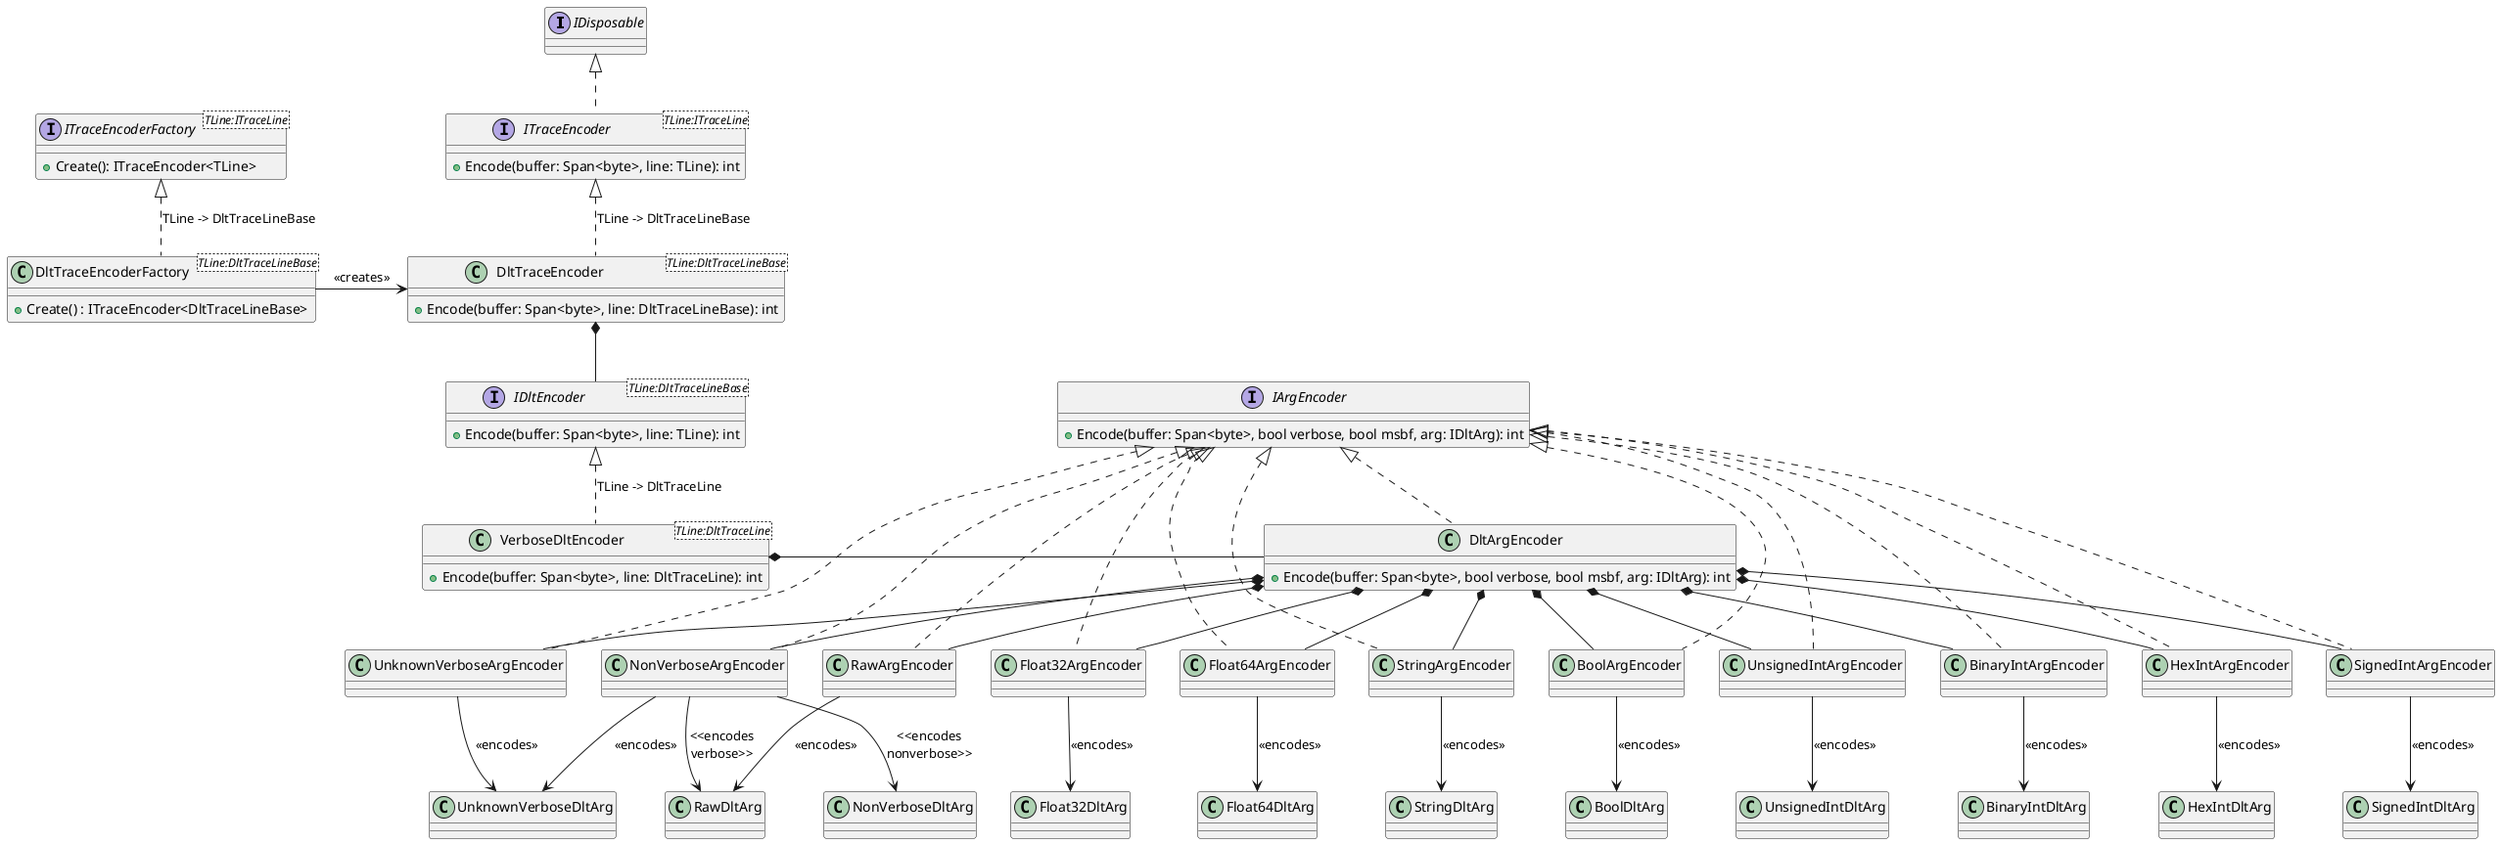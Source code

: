 @startuml DLT.WriterEncoder
interface IDisposable

interface ITraceEncoder<TLine:ITraceLine> {
    +Encode(buffer: Span<byte>, line: TLine): int
}
IDisposable <|.d. ITraceEncoder

interface ITraceEncoderFactory<TLine:ITraceLine> {
    +Create(): ITraceEncoder<TLine>
}

class DltTraceEncoderFactory<TLine:DltTraceLineBase> {
    +Create() : ITraceEncoder<DltTraceLineBase>
}
ITraceEncoderFactory <|.d. DltTraceEncoderFactory : TLine -> DltTraceLineBase

class DltTraceEncoder<TLine:DltTraceLineBase> {
    +Encode(buffer: Span<byte>, line: DltTraceLineBase): int
}
ITraceEncoder <|.d. DltTraceEncoder : TLine -> DltTraceLineBase
DltTraceEncoderFactory -r-> DltTraceEncoder : <<creates>>

interface IDltEncoder<TLine:DltTraceLineBase> {
   +Encode(buffer: Span<byte>, line: TLine): int
}

class VerboseDltEncoder<TLine:DltTraceLine> {
    +Encode(buffer: Span<byte>, line: DltTraceLine): int
}
IDltEncoder <|.d. VerboseDltEncoder : TLine -> DltTraceLine

interface IArgEncoder {
    +Encode(buffer: Span<byte>, bool verbose, bool msbf, arg: IDltArg): int
}

class DltArgEncoder {
    +Encode(buffer: Span<byte>, bool verbose, bool msbf, arg: IDltArg): int
}
IArgEncoder <|.d. DltArgEncoder
VerboseDltEncoder *-r- DltArgEncoder

class BoolArgEncoder
together {
    class BinaryIntArgEncoder
    class HexIntArgEncoder
    class SignedIntArgEncoder
    class UnsignedIntArgEncoder
}
together {
    class Float32ArgEncoder
    class Float64ArgEncoder
}
class StringArgEncoder
class RawArgEncoder
class NonVerboseArgEncoder
class UnknownVerboseArgEncoder
IArgEncoder <|..d. BinaryIntArgEncoder
IArgEncoder <|..d. HexIntArgEncoder
IArgEncoder <|..d. SignedIntArgEncoder
IArgEncoder <|..d. UnsignedIntArgEncoder
IArgEncoder <|..d. BoolArgEncoder
IArgEncoder <|..d. Float32ArgEncoder
IArgEncoder <|..d. Float64ArgEncoder
IArgEncoder <|..d. RawArgEncoder
IArgEncoder <|..d. StringArgEncoder
IArgEncoder <|..d. NonVerboseArgEncoder
IArgEncoder <|..d. UnknownVerboseArgEncoder

DltArgEncoder *-d- BinaryIntArgEncoder
DltArgEncoder *-d- HexIntArgEncoder
DltArgEncoder *-d- SignedIntArgEncoder
DltArgEncoder *-d- UnsignedIntArgEncoder
DltArgEncoder *-d- BoolArgEncoder
DltArgEncoder *-d- Float32ArgEncoder
DltArgEncoder *-d- Float64ArgEncoder
DltArgEncoder *-d- RawArgEncoder
DltArgEncoder *-d- StringArgEncoder
DltArgEncoder *-d- NonVerboseArgEncoder
DltArgEncoder *-d- UnknownVerboseArgEncoder

DltTraceEncoder *-d- IDltEncoder

BinaryIntArgEncoder -d-> BinaryIntDltArg : <<encodes>>
HexIntArgEncoder -d-> HexIntDltArg : <<encodes>>
SignedIntArgEncoder -d-> SignedIntDltArg : <<encodes>>
UnsignedIntArgEncoder -d-> UnsignedIntDltArg : <<encodes>>
BoolArgEncoder -d-> BoolDltArg : <<encodes>>
Float32ArgEncoder -d-> Float32DltArg : <<encodes>>
Float64ArgEncoder -d-> Float64DltArg : <<encodes>>
StringArgEncoder -d-> StringDltArg : <<encodes>>
RawArgEncoder -d-> RawDltArg : <<encodes>>
NonVerboseArgEncoder -d-> RawDltArg : <<encodes\nverbose>>
NonVerboseArgEncoder -d-> NonVerboseDltArg : <<encodes\nnonverbose>>
NonVerboseArgEncoder -d-> UnknownVerboseDltArg : <<encodes>>
UnknownVerboseArgEncoder -d-> UnknownVerboseDltArg : <<encodes>>
@enduml